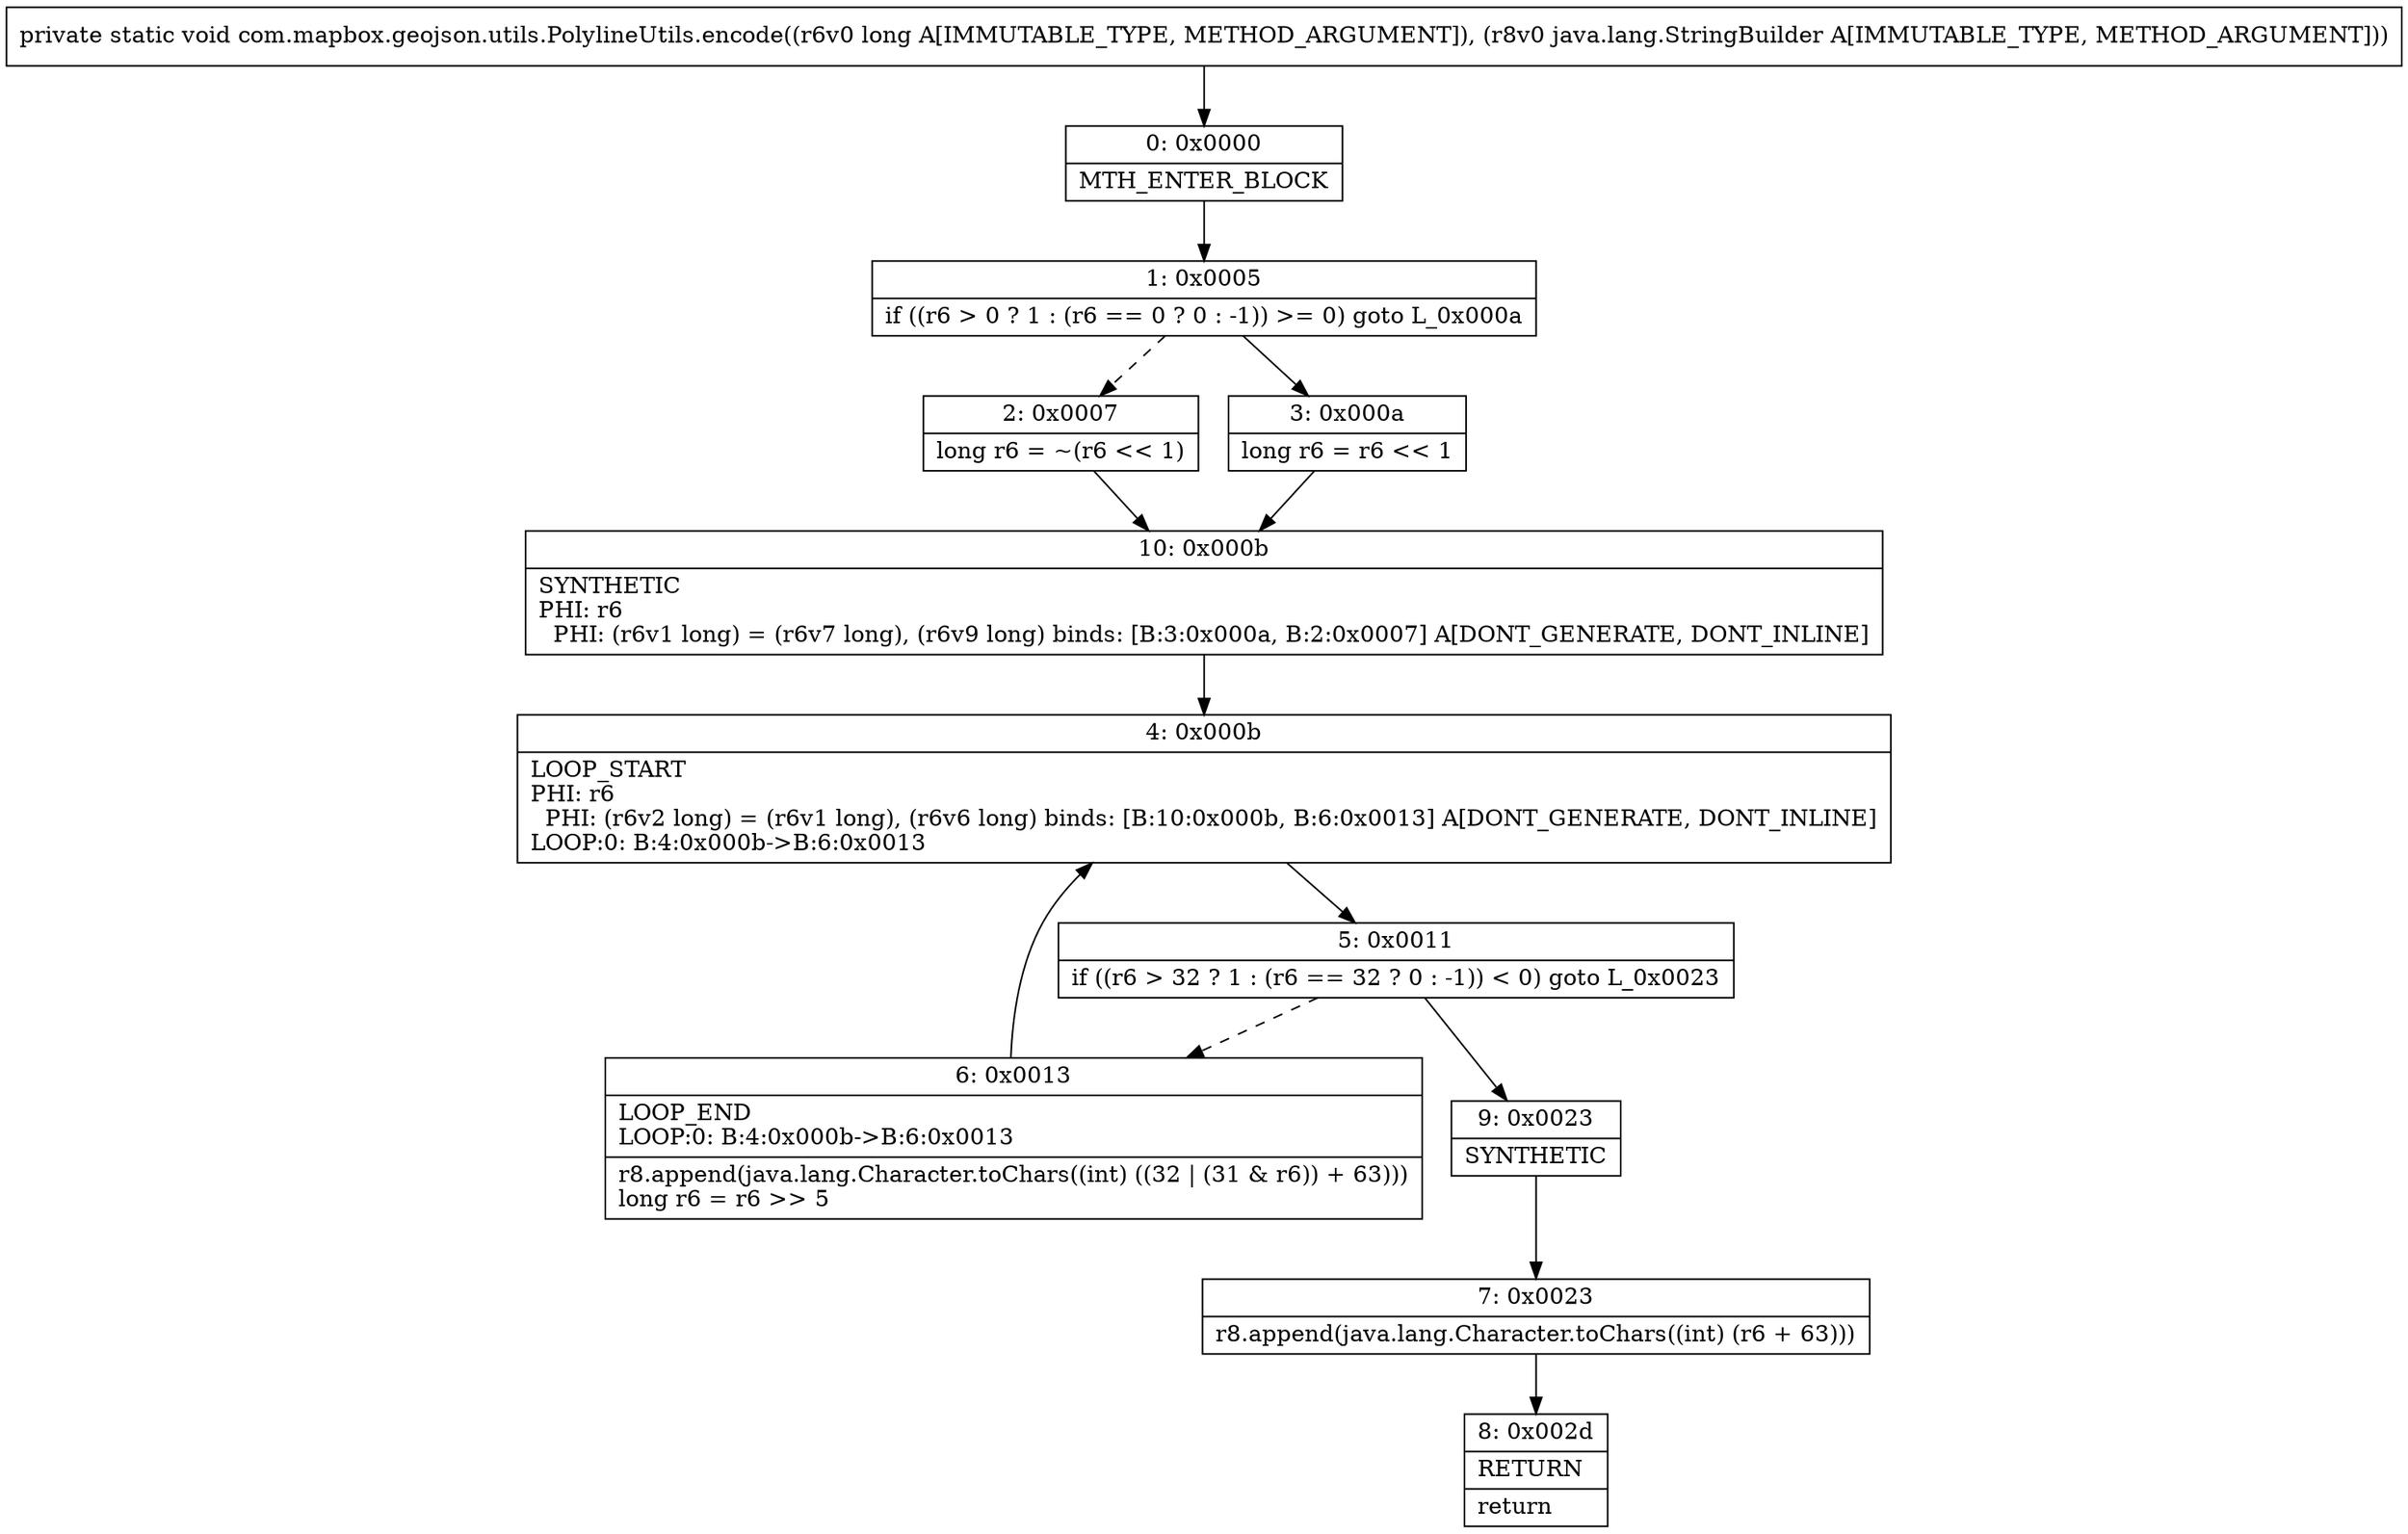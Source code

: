 digraph "CFG forcom.mapbox.geojson.utils.PolylineUtils.encode(JLjava\/lang\/StringBuilder;)V" {
Node_0 [shape=record,label="{0\:\ 0x0000|MTH_ENTER_BLOCK\l}"];
Node_1 [shape=record,label="{1\:\ 0x0005|if ((r6 \> 0 ? 1 : (r6 == 0 ? 0 : \-1)) \>= 0) goto L_0x000a\l}"];
Node_2 [shape=record,label="{2\:\ 0x0007|long r6 = ~(r6 \<\< 1)\l}"];
Node_3 [shape=record,label="{3\:\ 0x000a|long r6 = r6 \<\< 1\l}"];
Node_4 [shape=record,label="{4\:\ 0x000b|LOOP_START\lPHI: r6 \l  PHI: (r6v2 long) = (r6v1 long), (r6v6 long) binds: [B:10:0x000b, B:6:0x0013] A[DONT_GENERATE, DONT_INLINE]\lLOOP:0: B:4:0x000b\-\>B:6:0x0013\l}"];
Node_5 [shape=record,label="{5\:\ 0x0011|if ((r6 \> 32 ? 1 : (r6 == 32 ? 0 : \-1)) \< 0) goto L_0x0023\l}"];
Node_6 [shape=record,label="{6\:\ 0x0013|LOOP_END\lLOOP:0: B:4:0x000b\-\>B:6:0x0013\l|r8.append(java.lang.Character.toChars((int) ((32 \| (31 & r6)) + 63)))\llong r6 = r6 \>\> 5\l}"];
Node_7 [shape=record,label="{7\:\ 0x0023|r8.append(java.lang.Character.toChars((int) (r6 + 63)))\l}"];
Node_8 [shape=record,label="{8\:\ 0x002d|RETURN\l|return\l}"];
Node_9 [shape=record,label="{9\:\ 0x0023|SYNTHETIC\l}"];
Node_10 [shape=record,label="{10\:\ 0x000b|SYNTHETIC\lPHI: r6 \l  PHI: (r6v1 long) = (r6v7 long), (r6v9 long) binds: [B:3:0x000a, B:2:0x0007] A[DONT_GENERATE, DONT_INLINE]\l}"];
MethodNode[shape=record,label="{private static void com.mapbox.geojson.utils.PolylineUtils.encode((r6v0 long A[IMMUTABLE_TYPE, METHOD_ARGUMENT]), (r8v0 java.lang.StringBuilder A[IMMUTABLE_TYPE, METHOD_ARGUMENT])) }"];
MethodNode -> Node_0;
Node_0 -> Node_1;
Node_1 -> Node_2[style=dashed];
Node_1 -> Node_3;
Node_2 -> Node_10;
Node_3 -> Node_10;
Node_4 -> Node_5;
Node_5 -> Node_6[style=dashed];
Node_5 -> Node_9;
Node_6 -> Node_4;
Node_7 -> Node_8;
Node_9 -> Node_7;
Node_10 -> Node_4;
}

